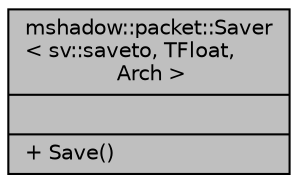 digraph "mshadow::packet::Saver&lt; sv::saveto, TFloat, Arch &gt;"
{
 // LATEX_PDF_SIZE
  edge [fontname="Helvetica",fontsize="10",labelfontname="Helvetica",labelfontsize="10"];
  node [fontname="Helvetica",fontsize="10",shape=record];
  Node1 [label="{mshadow::packet::Saver\l\< sv::saveto, TFloat,\l Arch \>\n||+ Save()\l}",height=0.2,width=0.4,color="black", fillcolor="grey75", style="filled", fontcolor="black",tooltip=" "];
}
